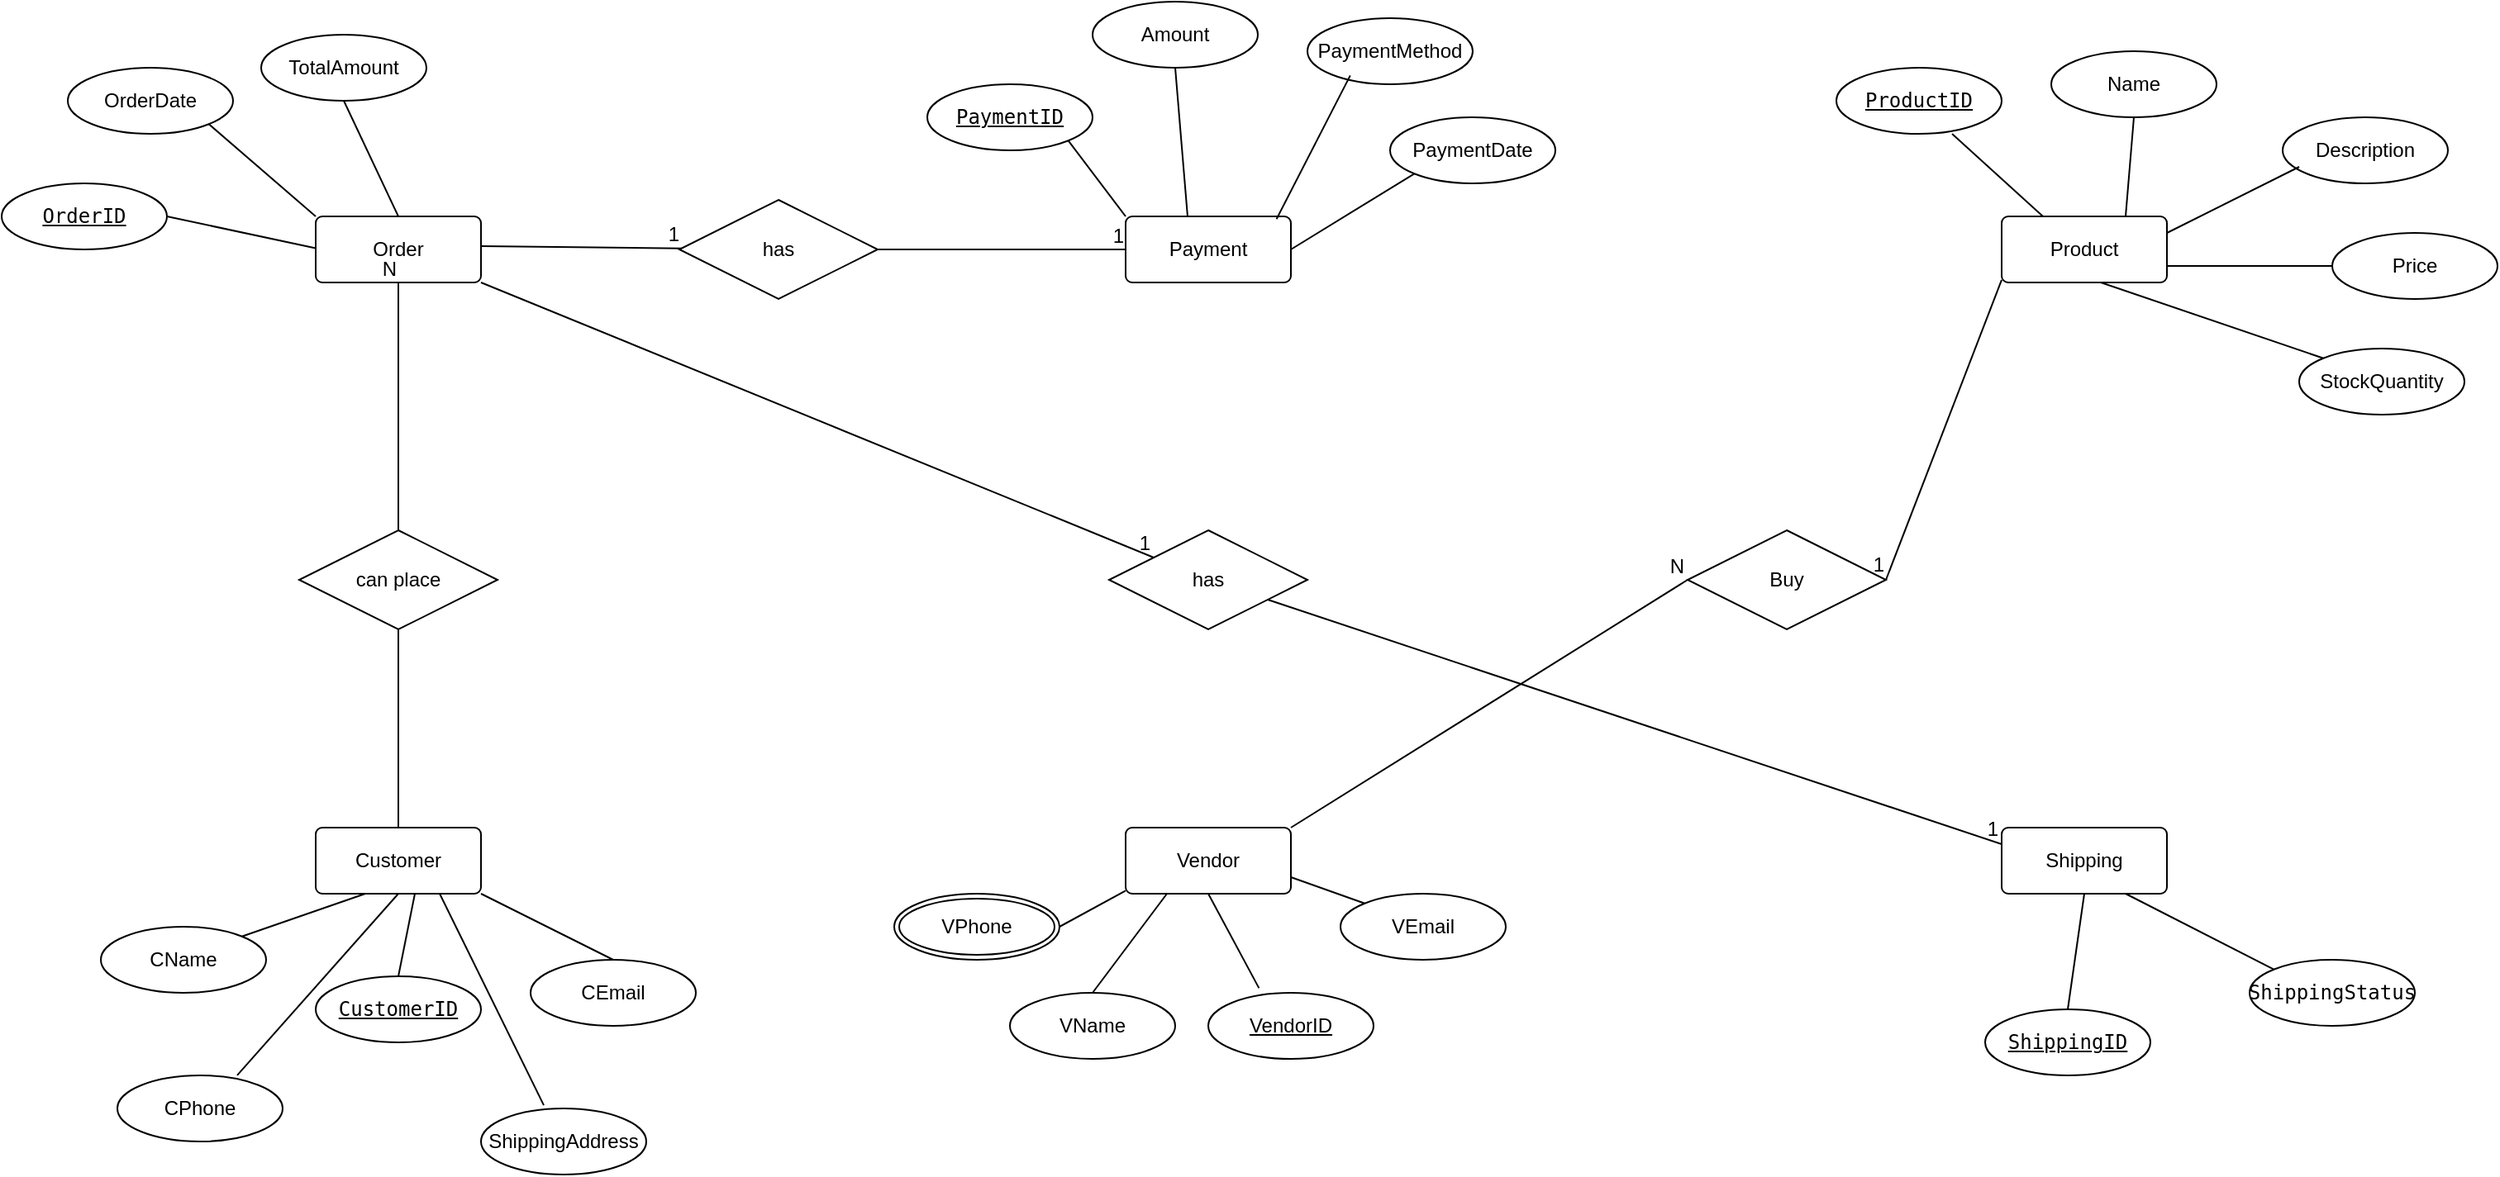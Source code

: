 <mxfile version="24.7.17">
  <diagram name="Page-1" id="S33h1JTLpl0X4T2cpxyN">
    <mxGraphModel dx="4540" dy="2000" grid="1" gridSize="10" guides="1" tooltips="1" connect="1" arrows="1" fold="1" page="1" pageScale="1" pageWidth="827" pageHeight="1169" math="0" shadow="0">
      <root>
        <mxCell id="0" />
        <mxCell id="1" parent="0" />
        <mxCell id="kE_F-PJmoGisJRqgQ28E-1" value="Vendor" style="rounded=1;arcSize=10;whiteSpace=wrap;html=1;align=center;" vertex="1" parent="1">
          <mxGeometry x="-20" y="530" width="100" height="40" as="geometry" />
        </mxCell>
        <mxCell id="kE_F-PJmoGisJRqgQ28E-2" value="Product" style="rounded=1;arcSize=10;whiteSpace=wrap;html=1;align=center;" vertex="1" parent="1">
          <mxGeometry x="510" y="160" width="100" height="40" as="geometry" />
        </mxCell>
        <mxCell id="kE_F-PJmoGisJRqgQ28E-3" value="Order" style="rounded=1;arcSize=10;whiteSpace=wrap;html=1;align=center;" vertex="1" parent="1">
          <mxGeometry x="-510" y="160" width="100" height="40" as="geometry" />
        </mxCell>
        <mxCell id="kE_F-PJmoGisJRqgQ28E-4" value="Shipping" style="rounded=1;arcSize=10;whiteSpace=wrap;html=1;align=center;" vertex="1" parent="1">
          <mxGeometry x="510" y="530" width="100" height="40" as="geometry" />
        </mxCell>
        <mxCell id="kE_F-PJmoGisJRqgQ28E-5" value="Customer" style="rounded=1;arcSize=10;whiteSpace=wrap;html=1;align=center;" vertex="1" parent="1">
          <mxGeometry x="-510" y="530" width="100" height="40" as="geometry" />
        </mxCell>
        <mxCell id="kE_F-PJmoGisJRqgQ28E-6" value="Payment" style="rounded=1;arcSize=10;whiteSpace=wrap;html=1;align=center;" vertex="1" parent="1">
          <mxGeometry x="-20" y="160" width="100" height="40" as="geometry" />
        </mxCell>
        <mxCell id="kE_F-PJmoGisJRqgQ28E-8" value="VendorID" style="ellipse;whiteSpace=wrap;html=1;align=center;fontStyle=4;" vertex="1" parent="1">
          <mxGeometry x="30" y="630" width="100" height="40" as="geometry" />
        </mxCell>
        <mxCell id="kE_F-PJmoGisJRqgQ28E-9" value="VName" style="ellipse;whiteSpace=wrap;html=1;align=center;" vertex="1" parent="1">
          <mxGeometry x="-90" y="630" width="100" height="40" as="geometry" />
        </mxCell>
        <mxCell id="kE_F-PJmoGisJRqgQ28E-10" value="VEmail" style="ellipse;whiteSpace=wrap;html=1;align=center;" vertex="1" parent="1">
          <mxGeometry x="110" y="570" width="100" height="40" as="geometry" />
        </mxCell>
        <mxCell id="kE_F-PJmoGisJRqgQ28E-11" value="VPhone" style="ellipse;shape=doubleEllipse;margin=3;whiteSpace=wrap;html=1;align=center;" vertex="1" parent="1">
          <mxGeometry x="-160" y="570" width="100" height="40" as="geometry" />
        </mxCell>
        <mxCell id="kE_F-PJmoGisJRqgQ28E-13" value="Name" style="ellipse;whiteSpace=wrap;html=1;align=center;" vertex="1" parent="1">
          <mxGeometry x="540" y="60" width="100" height="40" as="geometry" />
        </mxCell>
        <mxCell id="kE_F-PJmoGisJRqgQ28E-14" value="&lt;code&gt;ProductID&lt;/code&gt;" style="ellipse;whiteSpace=wrap;html=1;align=center;fontStyle=4;" vertex="1" parent="1">
          <mxGeometry x="410" y="70" width="100" height="40" as="geometry" />
        </mxCell>
        <mxCell id="kE_F-PJmoGisJRqgQ28E-15" value="Description" style="ellipse;whiteSpace=wrap;html=1;align=center;" vertex="1" parent="1">
          <mxGeometry x="680" y="100" width="100" height="40" as="geometry" />
        </mxCell>
        <mxCell id="kE_F-PJmoGisJRqgQ28E-16" value="Price" style="ellipse;whiteSpace=wrap;html=1;align=center;" vertex="1" parent="1">
          <mxGeometry x="710" y="170" width="100" height="40" as="geometry" />
        </mxCell>
        <mxCell id="kE_F-PJmoGisJRqgQ28E-17" value="StockQuantity" style="ellipse;whiteSpace=wrap;html=1;align=center;" vertex="1" parent="1">
          <mxGeometry x="690" y="240" width="100" height="40" as="geometry" />
        </mxCell>
        <mxCell id="kE_F-PJmoGisJRqgQ28E-20" value="" style="endArrow=none;html=1;rounded=0;entryX=0.25;entryY=0;entryDx=0;entryDy=0;" edge="1" parent="1" target="kE_F-PJmoGisJRqgQ28E-2">
          <mxGeometry relative="1" as="geometry">
            <mxPoint x="480" y="110" as="sourcePoint" />
            <mxPoint x="640" y="110" as="targetPoint" />
          </mxGeometry>
        </mxCell>
        <mxCell id="kE_F-PJmoGisJRqgQ28E-24" value="" style="endArrow=none;html=1;rounded=0;entryX=0.75;entryY=0;entryDx=0;entryDy=0;exitX=0.5;exitY=1;exitDx=0;exitDy=0;" edge="1" parent="1" source="kE_F-PJmoGisJRqgQ28E-13" target="kE_F-PJmoGisJRqgQ28E-2">
          <mxGeometry relative="1" as="geometry">
            <mxPoint x="600" y="100" as="sourcePoint" />
            <mxPoint x="760" y="100" as="targetPoint" />
          </mxGeometry>
        </mxCell>
        <mxCell id="kE_F-PJmoGisJRqgQ28E-25" value="" style="endArrow=none;html=1;rounded=0;exitX=1;exitY=0.25;exitDx=0;exitDy=0;" edge="1" parent="1" source="kE_F-PJmoGisJRqgQ28E-2">
          <mxGeometry relative="1" as="geometry">
            <mxPoint x="530" y="130" as="sourcePoint" />
            <mxPoint x="690" y="130" as="targetPoint" />
          </mxGeometry>
        </mxCell>
        <mxCell id="kE_F-PJmoGisJRqgQ28E-26" value="" style="endArrow=none;html=1;rounded=0;exitX=1;exitY=0.75;exitDx=0;exitDy=0;" edge="1" parent="1" source="kE_F-PJmoGisJRqgQ28E-2">
          <mxGeometry relative="1" as="geometry">
            <mxPoint x="620" y="198.67" as="sourcePoint" />
            <mxPoint x="710" y="190" as="targetPoint" />
          </mxGeometry>
        </mxCell>
        <mxCell id="kE_F-PJmoGisJRqgQ28E-27" value="" style="endArrow=none;html=1;rounded=0;entryX=0;entryY=0;entryDx=0;entryDy=0;" edge="1" parent="1" target="kE_F-PJmoGisJRqgQ28E-17">
          <mxGeometry relative="1" as="geometry">
            <mxPoint x="570" y="200" as="sourcePoint" />
            <mxPoint x="730" y="200" as="targetPoint" />
          </mxGeometry>
        </mxCell>
        <mxCell id="kE_F-PJmoGisJRqgQ28E-29" value="&lt;code&gt;CustomerID&lt;/code&gt;" style="ellipse;whiteSpace=wrap;html=1;align=center;fontStyle=4;" vertex="1" parent="1">
          <mxGeometry x="-510" y="620" width="100" height="40" as="geometry" />
        </mxCell>
        <mxCell id="kE_F-PJmoGisJRqgQ28E-30" value="CName" style="ellipse;whiteSpace=wrap;html=1;align=center;" vertex="1" parent="1">
          <mxGeometry x="-640" y="590" width="100" height="40" as="geometry" />
        </mxCell>
        <mxCell id="kE_F-PJmoGisJRqgQ28E-31" value="CEmail" style="ellipse;whiteSpace=wrap;html=1;align=center;" vertex="1" parent="1">
          <mxGeometry x="-380" y="610" width="100" height="40" as="geometry" />
        </mxCell>
        <mxCell id="kE_F-PJmoGisJRqgQ28E-32" value="CPhone" style="ellipse;whiteSpace=wrap;html=1;align=center;" vertex="1" parent="1">
          <mxGeometry x="-630" y="680" width="100" height="40" as="geometry" />
        </mxCell>
        <mxCell id="kE_F-PJmoGisJRqgQ28E-33" value="ShippingAddress" style="ellipse;whiteSpace=wrap;html=1;align=center;" vertex="1" parent="1">
          <mxGeometry x="-410" y="700" width="100" height="40" as="geometry" />
        </mxCell>
        <mxCell id="kE_F-PJmoGisJRqgQ28E-36" value="TotalAmount" style="ellipse;whiteSpace=wrap;html=1;align=center;" vertex="1" parent="1">
          <mxGeometry x="-543" y="50" width="100" height="40" as="geometry" />
        </mxCell>
        <mxCell id="kE_F-PJmoGisJRqgQ28E-37" value="OrderDate" style="ellipse;whiteSpace=wrap;html=1;align=center;" vertex="1" parent="1">
          <mxGeometry x="-660" y="70" width="100" height="40" as="geometry" />
        </mxCell>
        <mxCell id="kE_F-PJmoGisJRqgQ28E-38" value="&lt;code&gt;OrderID&lt;/code&gt;" style="ellipse;whiteSpace=wrap;html=1;align=center;fontStyle=4;" vertex="1" parent="1">
          <mxGeometry x="-700" y="140" width="100" height="40" as="geometry" />
        </mxCell>
        <mxCell id="kE_F-PJmoGisJRqgQ28E-41" value="PaymentMethod" style="ellipse;whiteSpace=wrap;html=1;align=center;" vertex="1" parent="1">
          <mxGeometry x="90" y="40" width="100" height="40" as="geometry" />
        </mxCell>
        <mxCell id="kE_F-PJmoGisJRqgQ28E-42" value="Amount" style="ellipse;whiteSpace=wrap;html=1;align=center;" vertex="1" parent="1">
          <mxGeometry x="-40" y="30" width="100" height="40" as="geometry" />
        </mxCell>
        <mxCell id="kE_F-PJmoGisJRqgQ28E-43" value="&lt;span style=&quot;font-family: monospace;&quot;&gt;PaymentID&lt;/span&gt;" style="ellipse;whiteSpace=wrap;html=1;align=center;fontStyle=4;" vertex="1" parent="1">
          <mxGeometry x="-140" y="80" width="100" height="40" as="geometry" />
        </mxCell>
        <mxCell id="kE_F-PJmoGisJRqgQ28E-44" value="PaymentDate" style="ellipse;whiteSpace=wrap;html=1;align=center;" vertex="1" parent="1">
          <mxGeometry x="140" y="100" width="100" height="40" as="geometry" />
        </mxCell>
        <mxCell id="kE_F-PJmoGisJRqgQ28E-45" value="&lt;code&gt;ShippingID&lt;/code&gt;" style="ellipse;whiteSpace=wrap;html=1;align=center;fontStyle=4;" vertex="1" parent="1">
          <mxGeometry x="500" y="640" width="100" height="40" as="geometry" />
        </mxCell>
        <mxCell id="kE_F-PJmoGisJRqgQ28E-46" value="&lt;code&gt;ShippingStatus&lt;/code&gt;" style="ellipse;whiteSpace=wrap;html=1;align=center;" vertex="1" parent="1">
          <mxGeometry x="660" y="610" width="100" height="40" as="geometry" />
        </mxCell>
        <mxCell id="kE_F-PJmoGisJRqgQ28E-47" value="" style="endArrow=none;html=1;rounded=0;entryX=0.5;entryY=0;entryDx=0;entryDy=0;" edge="1" parent="1" target="kE_F-PJmoGisJRqgQ28E-45">
          <mxGeometry relative="1" as="geometry">
            <mxPoint x="560" y="570" as="sourcePoint" />
            <mxPoint x="720" y="570" as="targetPoint" />
          </mxGeometry>
        </mxCell>
        <mxCell id="kE_F-PJmoGisJRqgQ28E-48" value="" style="endArrow=none;html=1;rounded=0;entryX=0;entryY=0;entryDx=0;entryDy=0;exitX=0.75;exitY=1;exitDx=0;exitDy=0;" edge="1" parent="1" source="kE_F-PJmoGisJRqgQ28E-4" target="kE_F-PJmoGisJRqgQ28E-46">
          <mxGeometry relative="1" as="geometry">
            <mxPoint x="570" y="580" as="sourcePoint" />
            <mxPoint x="560" y="650" as="targetPoint" />
          </mxGeometry>
        </mxCell>
        <mxCell id="kE_F-PJmoGisJRqgQ28E-49" value="" style="endArrow=none;html=1;rounded=0;exitX=1;exitY=0.5;exitDx=0;exitDy=0;" edge="1" parent="1" source="kE_F-PJmoGisJRqgQ28E-11">
          <mxGeometry relative="1" as="geometry">
            <mxPoint x="-180" y="568.18" as="sourcePoint" />
            <mxPoint x="-20" y="568.18" as="targetPoint" />
          </mxGeometry>
        </mxCell>
        <mxCell id="kE_F-PJmoGisJRqgQ28E-50" value="" style="endArrow=none;html=1;rounded=0;exitX=0.5;exitY=0;exitDx=0;exitDy=0;entryX=0.25;entryY=1;entryDx=0;entryDy=0;" edge="1" parent="1" source="kE_F-PJmoGisJRqgQ28E-9" target="kE_F-PJmoGisJRqgQ28E-1">
          <mxGeometry relative="1" as="geometry">
            <mxPoint x="-50" y="600" as="sourcePoint" />
            <mxPoint x="-10" y="578.18" as="targetPoint" />
          </mxGeometry>
        </mxCell>
        <mxCell id="kE_F-PJmoGisJRqgQ28E-51" value="" style="endArrow=none;html=1;rounded=0;exitX=0.307;exitY=-0.07;exitDx=0;exitDy=0;entryX=0.5;entryY=1;entryDx=0;entryDy=0;exitPerimeter=0;" edge="1" parent="1" source="kE_F-PJmoGisJRqgQ28E-8" target="kE_F-PJmoGisJRqgQ28E-1">
          <mxGeometry relative="1" as="geometry">
            <mxPoint x="-40" y="610" as="sourcePoint" />
            <mxPoint y="588.18" as="targetPoint" />
          </mxGeometry>
        </mxCell>
        <mxCell id="kE_F-PJmoGisJRqgQ28E-52" value="" style="endArrow=none;html=1;rounded=0;exitX=0;exitY=0;exitDx=0;exitDy=0;entryX=1;entryY=0.75;entryDx=0;entryDy=0;" edge="1" parent="1" source="kE_F-PJmoGisJRqgQ28E-10" target="kE_F-PJmoGisJRqgQ28E-1">
          <mxGeometry relative="1" as="geometry">
            <mxPoint x="-30" y="620" as="sourcePoint" />
            <mxPoint x="10" y="598.18" as="targetPoint" />
          </mxGeometry>
        </mxCell>
        <mxCell id="kE_F-PJmoGisJRqgQ28E-53" value="" style="endArrow=none;html=1;rounded=0;exitX=1;exitY=0;exitDx=0;exitDy=0;" edge="1" parent="1" source="kE_F-PJmoGisJRqgQ28E-30">
          <mxGeometry relative="1" as="geometry">
            <mxPoint x="-640" y="570" as="sourcePoint" />
            <mxPoint x="-480" y="570" as="targetPoint" />
          </mxGeometry>
        </mxCell>
        <mxCell id="kE_F-PJmoGisJRqgQ28E-54" value="" style="endArrow=none;html=1;rounded=0;exitX=0.725;exitY=-0.002;exitDx=0;exitDy=0;entryX=0.5;entryY=1;entryDx=0;entryDy=0;exitPerimeter=0;" edge="1" parent="1" source="kE_F-PJmoGisJRqgQ28E-32" target="kE_F-PJmoGisJRqgQ28E-5">
          <mxGeometry relative="1" as="geometry">
            <mxPoint x="-545" y="606" as="sourcePoint" />
            <mxPoint x="-470" y="580" as="targetPoint" />
          </mxGeometry>
        </mxCell>
        <mxCell id="kE_F-PJmoGisJRqgQ28E-55" value="" style="endArrow=none;html=1;rounded=0;exitX=0.5;exitY=0;exitDx=0;exitDy=0;" edge="1" parent="1" source="kE_F-PJmoGisJRqgQ28E-29">
          <mxGeometry relative="1" as="geometry">
            <mxPoint x="-535" y="616" as="sourcePoint" />
            <mxPoint x="-450" y="570" as="targetPoint" />
          </mxGeometry>
        </mxCell>
        <mxCell id="kE_F-PJmoGisJRqgQ28E-56" value="" style="endArrow=none;html=1;rounded=0;exitX=0.5;exitY=0;exitDx=0;exitDy=0;entryX=1;entryY=1;entryDx=0;entryDy=0;" edge="1" parent="1" source="kE_F-PJmoGisJRqgQ28E-31" target="kE_F-PJmoGisJRqgQ28E-5">
          <mxGeometry relative="1" as="geometry">
            <mxPoint x="-525" y="626" as="sourcePoint" />
            <mxPoint x="-450" y="600" as="targetPoint" />
          </mxGeometry>
        </mxCell>
        <mxCell id="kE_F-PJmoGisJRqgQ28E-57" value="" style="endArrow=none;html=1;rounded=0;exitX=0.38;exitY=-0.048;exitDx=0;exitDy=0;entryX=0.75;entryY=1;entryDx=0;entryDy=0;exitPerimeter=0;" edge="1" parent="1" source="kE_F-PJmoGisJRqgQ28E-33" target="kE_F-PJmoGisJRqgQ28E-5">
          <mxGeometry relative="1" as="geometry">
            <mxPoint x="-515" y="636" as="sourcePoint" />
            <mxPoint x="-440" y="610" as="targetPoint" />
          </mxGeometry>
        </mxCell>
        <mxCell id="kE_F-PJmoGisJRqgQ28E-58" value="" style="endArrow=none;html=1;rounded=0;exitX=1;exitY=0.5;exitDx=0;exitDy=0;" edge="1" parent="1" source="kE_F-PJmoGisJRqgQ28E-38">
          <mxGeometry relative="1" as="geometry">
            <mxPoint x="-670" y="179.23" as="sourcePoint" />
            <mxPoint x="-510" y="179.23" as="targetPoint" />
          </mxGeometry>
        </mxCell>
        <mxCell id="kE_F-PJmoGisJRqgQ28E-59" value="" style="endArrow=none;html=1;rounded=0;exitX=1;exitY=1;exitDx=0;exitDy=0;" edge="1" parent="1" source="kE_F-PJmoGisJRqgQ28E-37">
          <mxGeometry relative="1" as="geometry">
            <mxPoint x="-589" y="182" as="sourcePoint" />
            <mxPoint x="-510" y="160" as="targetPoint" />
          </mxGeometry>
        </mxCell>
        <mxCell id="kE_F-PJmoGisJRqgQ28E-60" value="" style="endArrow=none;html=1;rounded=0;exitX=0.5;exitY=1;exitDx=0;exitDy=0;entryX=0.5;entryY=0;entryDx=0;entryDy=0;" edge="1" parent="1" source="kE_F-PJmoGisJRqgQ28E-36" target="kE_F-PJmoGisJRqgQ28E-3">
          <mxGeometry relative="1" as="geometry">
            <mxPoint x="-579" y="192" as="sourcePoint" />
            <mxPoint x="-490" y="199.23" as="targetPoint" />
          </mxGeometry>
        </mxCell>
        <mxCell id="kE_F-PJmoGisJRqgQ28E-61" value="" style="endArrow=none;html=1;rounded=0;entryX=0;entryY=0;entryDx=0;entryDy=0;exitX=1;exitY=1;exitDx=0;exitDy=0;" edge="1" parent="1" source="kE_F-PJmoGisJRqgQ28E-43" target="kE_F-PJmoGisJRqgQ28E-6">
          <mxGeometry relative="1" as="geometry">
            <mxPoint x="-350" y="310" as="sourcePoint" />
            <mxPoint x="-190" y="310" as="targetPoint" />
          </mxGeometry>
        </mxCell>
        <mxCell id="kE_F-PJmoGisJRqgQ28E-62" value="" style="endArrow=none;html=1;rounded=0;exitX=0.5;exitY=1;exitDx=0;exitDy=0;entryX=0.375;entryY=0.002;entryDx=0;entryDy=0;entryPerimeter=0;" edge="1" parent="1" source="kE_F-PJmoGisJRqgQ28E-42" target="kE_F-PJmoGisJRqgQ28E-6">
          <mxGeometry relative="1" as="geometry">
            <mxPoint x="-50" y="152.77" as="sourcePoint" />
            <mxPoint x="39" y="160" as="targetPoint" />
          </mxGeometry>
        </mxCell>
        <mxCell id="kE_F-PJmoGisJRqgQ28E-63" value="" style="endArrow=none;html=1;rounded=0;exitX=0.913;exitY=0.04;exitDx=0;exitDy=0;exitPerimeter=0;entryX=0.259;entryY=0.867;entryDx=0;entryDy=0;entryPerimeter=0;" edge="1" parent="1" source="kE_F-PJmoGisJRqgQ28E-6" target="kE_F-PJmoGisJRqgQ28E-41">
          <mxGeometry relative="1" as="geometry">
            <mxPoint x="10" y="90" as="sourcePoint" />
            <mxPoint x="99" y="97.23" as="targetPoint" />
          </mxGeometry>
        </mxCell>
        <mxCell id="kE_F-PJmoGisJRqgQ28E-64" value="" style="endArrow=none;html=1;rounded=0;exitX=1;exitY=0.5;exitDx=0;exitDy=0;entryX=0;entryY=1;entryDx=0;entryDy=0;" edge="1" parent="1" source="kE_F-PJmoGisJRqgQ28E-6" target="kE_F-PJmoGisJRqgQ28E-44">
          <mxGeometry relative="1" as="geometry">
            <mxPoint x="80" y="132.77" as="sourcePoint" />
            <mxPoint x="169" y="140" as="targetPoint" />
          </mxGeometry>
        </mxCell>
        <mxCell id="kE_F-PJmoGisJRqgQ28E-65" value="" style="endArrow=none;html=1;rounded=0;entryX=1;entryY=0.5;entryDx=0;entryDy=0;" edge="1" parent="1" target="kE_F-PJmoGisJRqgQ28E-67">
          <mxGeometry relative="1" as="geometry">
            <mxPoint x="510" y="198.46" as="sourcePoint" />
            <mxPoint x="370" y="300" as="targetPoint" />
          </mxGeometry>
        </mxCell>
        <mxCell id="kE_F-PJmoGisJRqgQ28E-66" value="1" style="resizable=0;html=1;whiteSpace=wrap;align=right;verticalAlign=bottom;" connectable="0" vertex="1" parent="kE_F-PJmoGisJRqgQ28E-65">
          <mxGeometry x="1" relative="1" as="geometry" />
        </mxCell>
        <mxCell id="kE_F-PJmoGisJRqgQ28E-67" value="Buy" style="shape=rhombus;perimeter=rhombusPerimeter;whiteSpace=wrap;html=1;align=center;" vertex="1" parent="1">
          <mxGeometry x="320" y="350" width="120" height="60" as="geometry" />
        </mxCell>
        <mxCell id="kE_F-PJmoGisJRqgQ28E-68" value="" style="endArrow=none;html=1;rounded=0;exitX=1;exitY=0;exitDx=0;exitDy=0;entryX=0;entryY=0.5;entryDx=0;entryDy=0;" edge="1" parent="1" source="kE_F-PJmoGisJRqgQ28E-1" target="kE_F-PJmoGisJRqgQ28E-67">
          <mxGeometry relative="1" as="geometry">
            <mxPoint x="100" y="299.23" as="sourcePoint" />
            <mxPoint x="260" y="299.23" as="targetPoint" />
          </mxGeometry>
        </mxCell>
        <mxCell id="kE_F-PJmoGisJRqgQ28E-69" value="N" style="resizable=0;html=1;whiteSpace=wrap;align=right;verticalAlign=bottom;" connectable="0" vertex="1" parent="kE_F-PJmoGisJRqgQ28E-68">
          <mxGeometry x="1" relative="1" as="geometry" />
        </mxCell>
        <mxCell id="kE_F-PJmoGisJRqgQ28E-70" value="" style="endArrow=none;html=1;rounded=0;exitX=0.5;exitY=0;exitDx=0;exitDy=0;" edge="1" parent="1" source="kE_F-PJmoGisJRqgQ28E-5" target="kE_F-PJmoGisJRqgQ28E-72">
          <mxGeometry relative="1" as="geometry">
            <mxPoint x="-420" y="260" as="sourcePoint" />
            <mxPoint x="-460" y="380" as="targetPoint" />
          </mxGeometry>
        </mxCell>
        <mxCell id="kE_F-PJmoGisJRqgQ28E-71" value="1" style="resizable=0;html=1;whiteSpace=wrap;align=right;verticalAlign=bottom;" connectable="0" vertex="1" parent="kE_F-PJmoGisJRqgQ28E-70">
          <mxGeometry x="1" relative="1" as="geometry" />
        </mxCell>
        <mxCell id="kE_F-PJmoGisJRqgQ28E-72" value="can place" style="shape=rhombus;perimeter=rhombusPerimeter;whiteSpace=wrap;html=1;align=center;" vertex="1" parent="1">
          <mxGeometry x="-520" y="350" width="120" height="60" as="geometry" />
        </mxCell>
        <mxCell id="kE_F-PJmoGisJRqgQ28E-73" value="" style="endArrow=none;html=1;rounded=0;exitX=0.5;exitY=0;exitDx=0;exitDy=0;entryX=0.5;entryY=1;entryDx=0;entryDy=0;" edge="1" parent="1" source="kE_F-PJmoGisJRqgQ28E-72" target="kE_F-PJmoGisJRqgQ28E-3">
          <mxGeometry relative="1" as="geometry">
            <mxPoint x="-420" y="260" as="sourcePoint" />
            <mxPoint x="-260" y="260" as="targetPoint" />
          </mxGeometry>
        </mxCell>
        <mxCell id="kE_F-PJmoGisJRqgQ28E-74" value="N" style="resizable=0;html=1;whiteSpace=wrap;align=right;verticalAlign=bottom;" connectable="0" vertex="1" parent="kE_F-PJmoGisJRqgQ28E-73">
          <mxGeometry x="1" relative="1" as="geometry" />
        </mxCell>
        <mxCell id="kE_F-PJmoGisJRqgQ28E-75" value="" style="endArrow=none;html=1;rounded=0;" edge="1" parent="1" target="kE_F-PJmoGisJRqgQ28E-77">
          <mxGeometry relative="1" as="geometry">
            <mxPoint x="-410" y="178" as="sourcePoint" />
            <mxPoint x="-250" y="178" as="targetPoint" />
          </mxGeometry>
        </mxCell>
        <mxCell id="kE_F-PJmoGisJRqgQ28E-76" value="1" style="resizable=0;html=1;whiteSpace=wrap;align=right;verticalAlign=bottom;" connectable="0" vertex="1" parent="kE_F-PJmoGisJRqgQ28E-75">
          <mxGeometry x="1" relative="1" as="geometry" />
        </mxCell>
        <mxCell id="kE_F-PJmoGisJRqgQ28E-77" value="has " style="shape=rhombus;perimeter=rhombusPerimeter;whiteSpace=wrap;html=1;align=center;" vertex="1" parent="1">
          <mxGeometry x="-290" y="150" width="120" height="60" as="geometry" />
        </mxCell>
        <mxCell id="kE_F-PJmoGisJRqgQ28E-78" value="" style="endArrow=none;html=1;rounded=0;entryX=0;entryY=0.5;entryDx=0;entryDy=0;" edge="1" parent="1" target="kE_F-PJmoGisJRqgQ28E-6">
          <mxGeometry relative="1" as="geometry">
            <mxPoint x="-170" y="180" as="sourcePoint" />
            <mxPoint x="-40" y="178" as="targetPoint" />
          </mxGeometry>
        </mxCell>
        <mxCell id="kE_F-PJmoGisJRqgQ28E-79" value="1" style="resizable=0;html=1;whiteSpace=wrap;align=right;verticalAlign=bottom;" connectable="0" vertex="1" parent="kE_F-PJmoGisJRqgQ28E-78">
          <mxGeometry x="1" relative="1" as="geometry" />
        </mxCell>
        <mxCell id="kE_F-PJmoGisJRqgQ28E-80" value="" style="endArrow=none;html=1;rounded=0;exitX=1;exitY=1;exitDx=0;exitDy=0;" edge="1" parent="1" source="kE_F-PJmoGisJRqgQ28E-3" target="kE_F-PJmoGisJRqgQ28E-82">
          <mxGeometry relative="1" as="geometry">
            <mxPoint x="-380" y="230" as="sourcePoint" />
            <mxPoint x="10" y="390" as="targetPoint" />
          </mxGeometry>
        </mxCell>
        <mxCell id="kE_F-PJmoGisJRqgQ28E-81" value="1" style="resizable=0;html=1;whiteSpace=wrap;align=right;verticalAlign=bottom;" connectable="0" vertex="1" parent="kE_F-PJmoGisJRqgQ28E-80">
          <mxGeometry x="1" relative="1" as="geometry" />
        </mxCell>
        <mxCell id="kE_F-PJmoGisJRqgQ28E-82" value="has " style="shape=rhombus;perimeter=rhombusPerimeter;whiteSpace=wrap;html=1;align=center;" vertex="1" parent="1">
          <mxGeometry x="-30" y="350" width="120" height="60" as="geometry" />
        </mxCell>
        <mxCell id="kE_F-PJmoGisJRqgQ28E-83" value="" style="endArrow=none;html=1;rounded=0;entryX=0;entryY=0.25;entryDx=0;entryDy=0;" edge="1" parent="1" source="kE_F-PJmoGisJRqgQ28E-82" target="kE_F-PJmoGisJRqgQ28E-4">
          <mxGeometry relative="1" as="geometry">
            <mxPoint x="80" y="400" as="sourcePoint" />
            <mxPoint x="240" y="400" as="targetPoint" />
          </mxGeometry>
        </mxCell>
        <mxCell id="kE_F-PJmoGisJRqgQ28E-84" value="1" style="resizable=0;html=1;whiteSpace=wrap;align=right;verticalAlign=bottom;" connectable="0" vertex="1" parent="kE_F-PJmoGisJRqgQ28E-83">
          <mxGeometry x="1" relative="1" as="geometry" />
        </mxCell>
      </root>
    </mxGraphModel>
  </diagram>
</mxfile>
